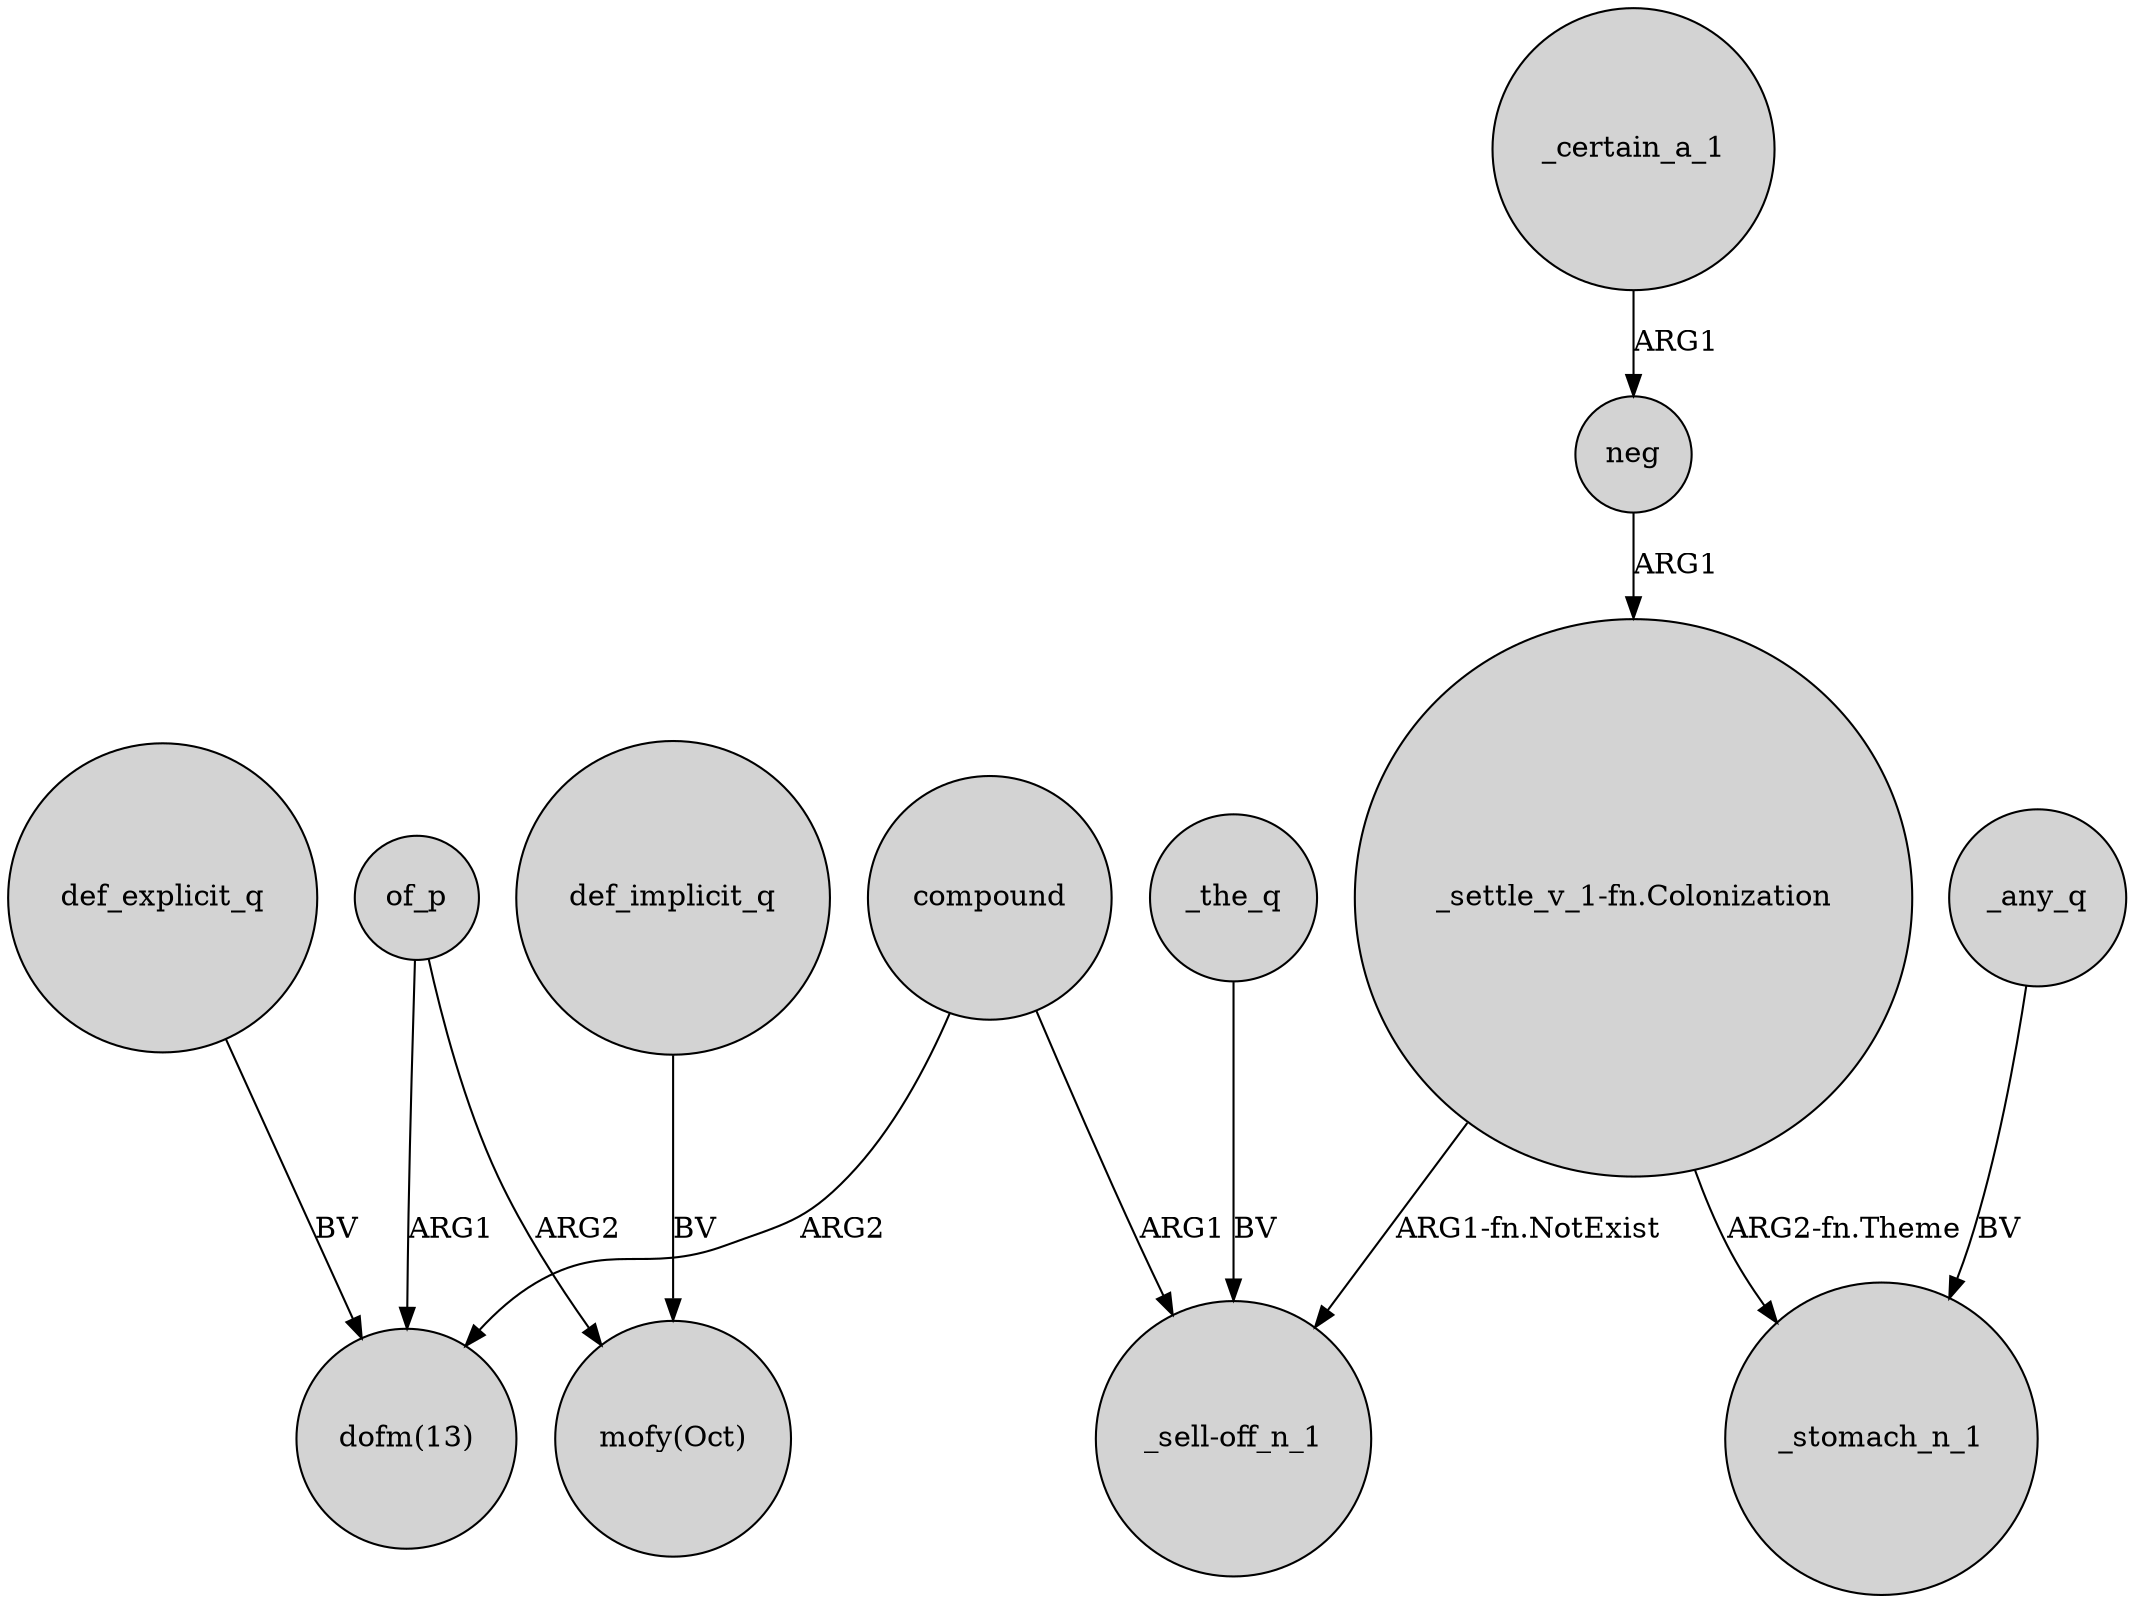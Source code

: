 digraph {
	node [shape=circle style=filled]
	of_p -> "dofm(13)" [label=ARG1]
	compound -> "_sell-off_n_1" [label=ARG1]
	of_p -> "mofy(Oct)" [label=ARG2]
	neg -> "_settle_v_1-fn.Colonization" [label=ARG1]
	_any_q -> _stomach_n_1 [label=BV]
	def_implicit_q -> "mofy(Oct)" [label=BV]
	def_explicit_q -> "dofm(13)" [label=BV]
	compound -> "dofm(13)" [label=ARG2]
	"_settle_v_1-fn.Colonization" -> "_sell-off_n_1" [label="ARG1-fn.NotExist"]
	"_settle_v_1-fn.Colonization" -> _stomach_n_1 [label="ARG2-fn.Theme"]
	_the_q -> "_sell-off_n_1" [label=BV]
	_certain_a_1 -> neg [label=ARG1]
}
